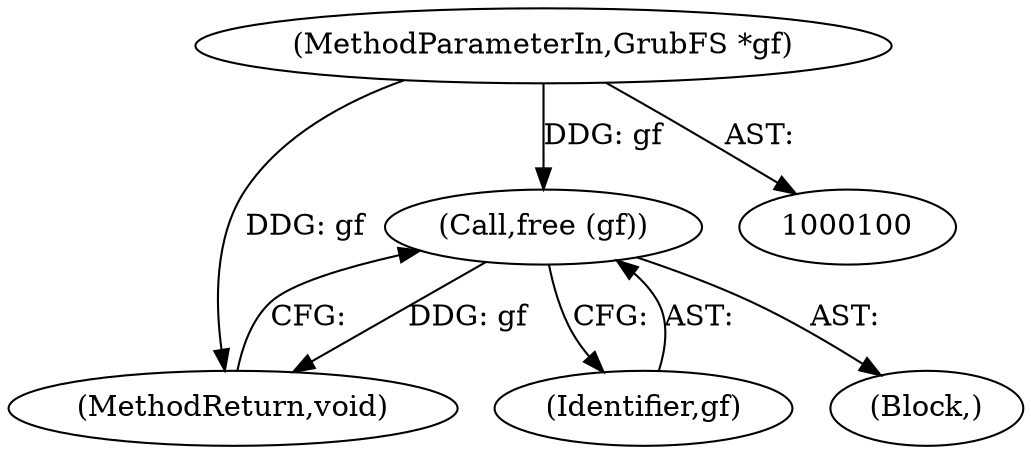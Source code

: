 digraph "0_radare2_65000a7fd9eea62359e6d6714f17b94a99a82edd_3@API" {
"1000129" [label="(Call,free (gf))"];
"1000101" [label="(MethodParameterIn,GrubFS *gf)"];
"1000129" [label="(Call,free (gf))"];
"1000101" [label="(MethodParameterIn,GrubFS *gf)"];
"1000105" [label="(Block,)"];
"1000131" [label="(MethodReturn,void)"];
"1000130" [label="(Identifier,gf)"];
"1000129" -> "1000105"  [label="AST: "];
"1000129" -> "1000130"  [label="CFG: "];
"1000130" -> "1000129"  [label="AST: "];
"1000131" -> "1000129"  [label="CFG: "];
"1000129" -> "1000131"  [label="DDG: gf"];
"1000101" -> "1000129"  [label="DDG: gf"];
"1000101" -> "1000100"  [label="AST: "];
"1000101" -> "1000131"  [label="DDG: gf"];
}

